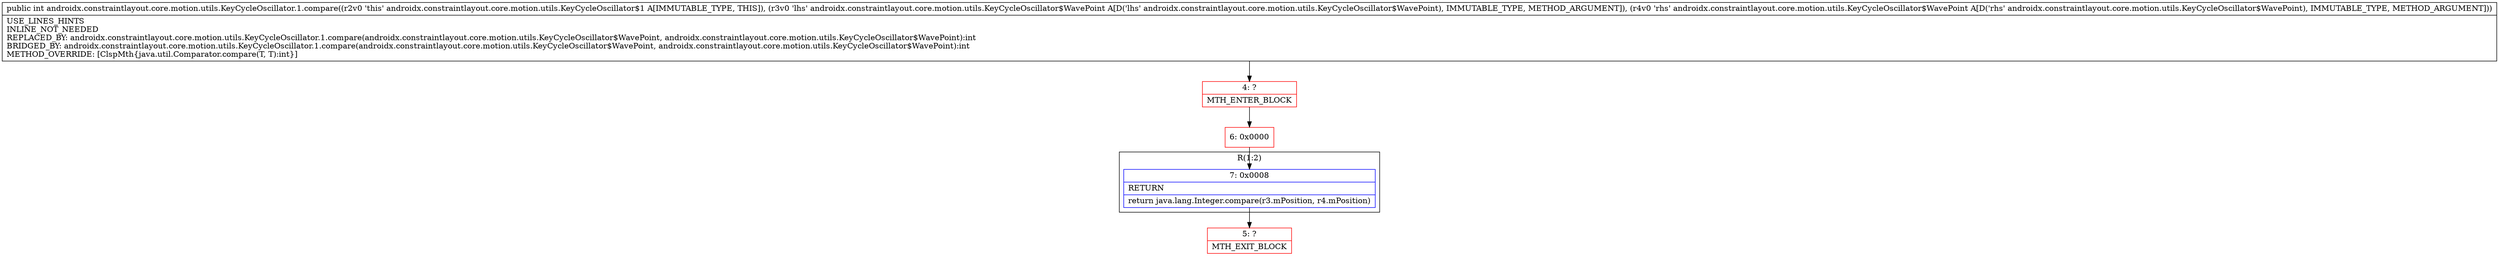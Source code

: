 digraph "CFG forandroidx.constraintlayout.core.motion.utils.KeyCycleOscillator.1.compare(Landroidx\/constraintlayout\/core\/motion\/utils\/KeyCycleOscillator$WavePoint;Landroidx\/constraintlayout\/core\/motion\/utils\/KeyCycleOscillator$WavePoint;)I" {
subgraph cluster_Region_687986905 {
label = "R(1:2)";
node [shape=record,color=blue];
Node_7 [shape=record,label="{7\:\ 0x0008|RETURN\l|return java.lang.Integer.compare(r3.mPosition, r4.mPosition)\l}"];
}
Node_4 [shape=record,color=red,label="{4\:\ ?|MTH_ENTER_BLOCK\l}"];
Node_6 [shape=record,color=red,label="{6\:\ 0x0000}"];
Node_5 [shape=record,color=red,label="{5\:\ ?|MTH_EXIT_BLOCK\l}"];
MethodNode[shape=record,label="{public int androidx.constraintlayout.core.motion.utils.KeyCycleOscillator.1.compare((r2v0 'this' androidx.constraintlayout.core.motion.utils.KeyCycleOscillator$1 A[IMMUTABLE_TYPE, THIS]), (r3v0 'lhs' androidx.constraintlayout.core.motion.utils.KeyCycleOscillator$WavePoint A[D('lhs' androidx.constraintlayout.core.motion.utils.KeyCycleOscillator$WavePoint), IMMUTABLE_TYPE, METHOD_ARGUMENT]), (r4v0 'rhs' androidx.constraintlayout.core.motion.utils.KeyCycleOscillator$WavePoint A[D('rhs' androidx.constraintlayout.core.motion.utils.KeyCycleOscillator$WavePoint), IMMUTABLE_TYPE, METHOD_ARGUMENT]))  | USE_LINES_HINTS\lINLINE_NOT_NEEDED\lREPLACED_BY: androidx.constraintlayout.core.motion.utils.KeyCycleOscillator.1.compare(androidx.constraintlayout.core.motion.utils.KeyCycleOscillator$WavePoint, androidx.constraintlayout.core.motion.utils.KeyCycleOscillator$WavePoint):int\lBRIDGED_BY: androidx.constraintlayout.core.motion.utils.KeyCycleOscillator.1.compare(androidx.constraintlayout.core.motion.utils.KeyCycleOscillator$WavePoint, androidx.constraintlayout.core.motion.utils.KeyCycleOscillator$WavePoint):int\lMETHOD_OVERRIDE: [ClspMth\{java.util.Comparator.compare(T, T):int\}]\l}"];
MethodNode -> Node_4;Node_7 -> Node_5;
Node_4 -> Node_6;
Node_6 -> Node_7;
}

